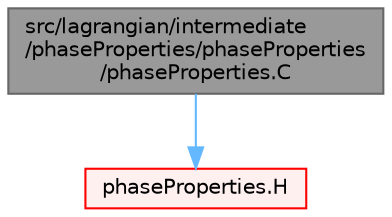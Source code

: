 digraph "src/lagrangian/intermediate/phaseProperties/phaseProperties/phaseProperties.C"
{
 // LATEX_PDF_SIZE
  bgcolor="transparent";
  edge [fontname=Helvetica,fontsize=10,labelfontname=Helvetica,labelfontsize=10];
  node [fontname=Helvetica,fontsize=10,shape=box,height=0.2,width=0.4];
  Node1 [id="Node000001",label="src/lagrangian/intermediate\l/phaseProperties/phaseProperties\l/phaseProperties.C",height=0.2,width=0.4,color="gray40", fillcolor="grey60", style="filled", fontcolor="black",tooltip=" "];
  Node1 -> Node2 [id="edge1_Node000001_Node000002",color="steelblue1",style="solid",tooltip=" "];
  Node2 [id="Node000002",label="phaseProperties.H",height=0.2,width=0.4,color="red", fillcolor="#FFF0F0", style="filled",URL="$phaseProperties_8H.html",tooltip=" "];
}
